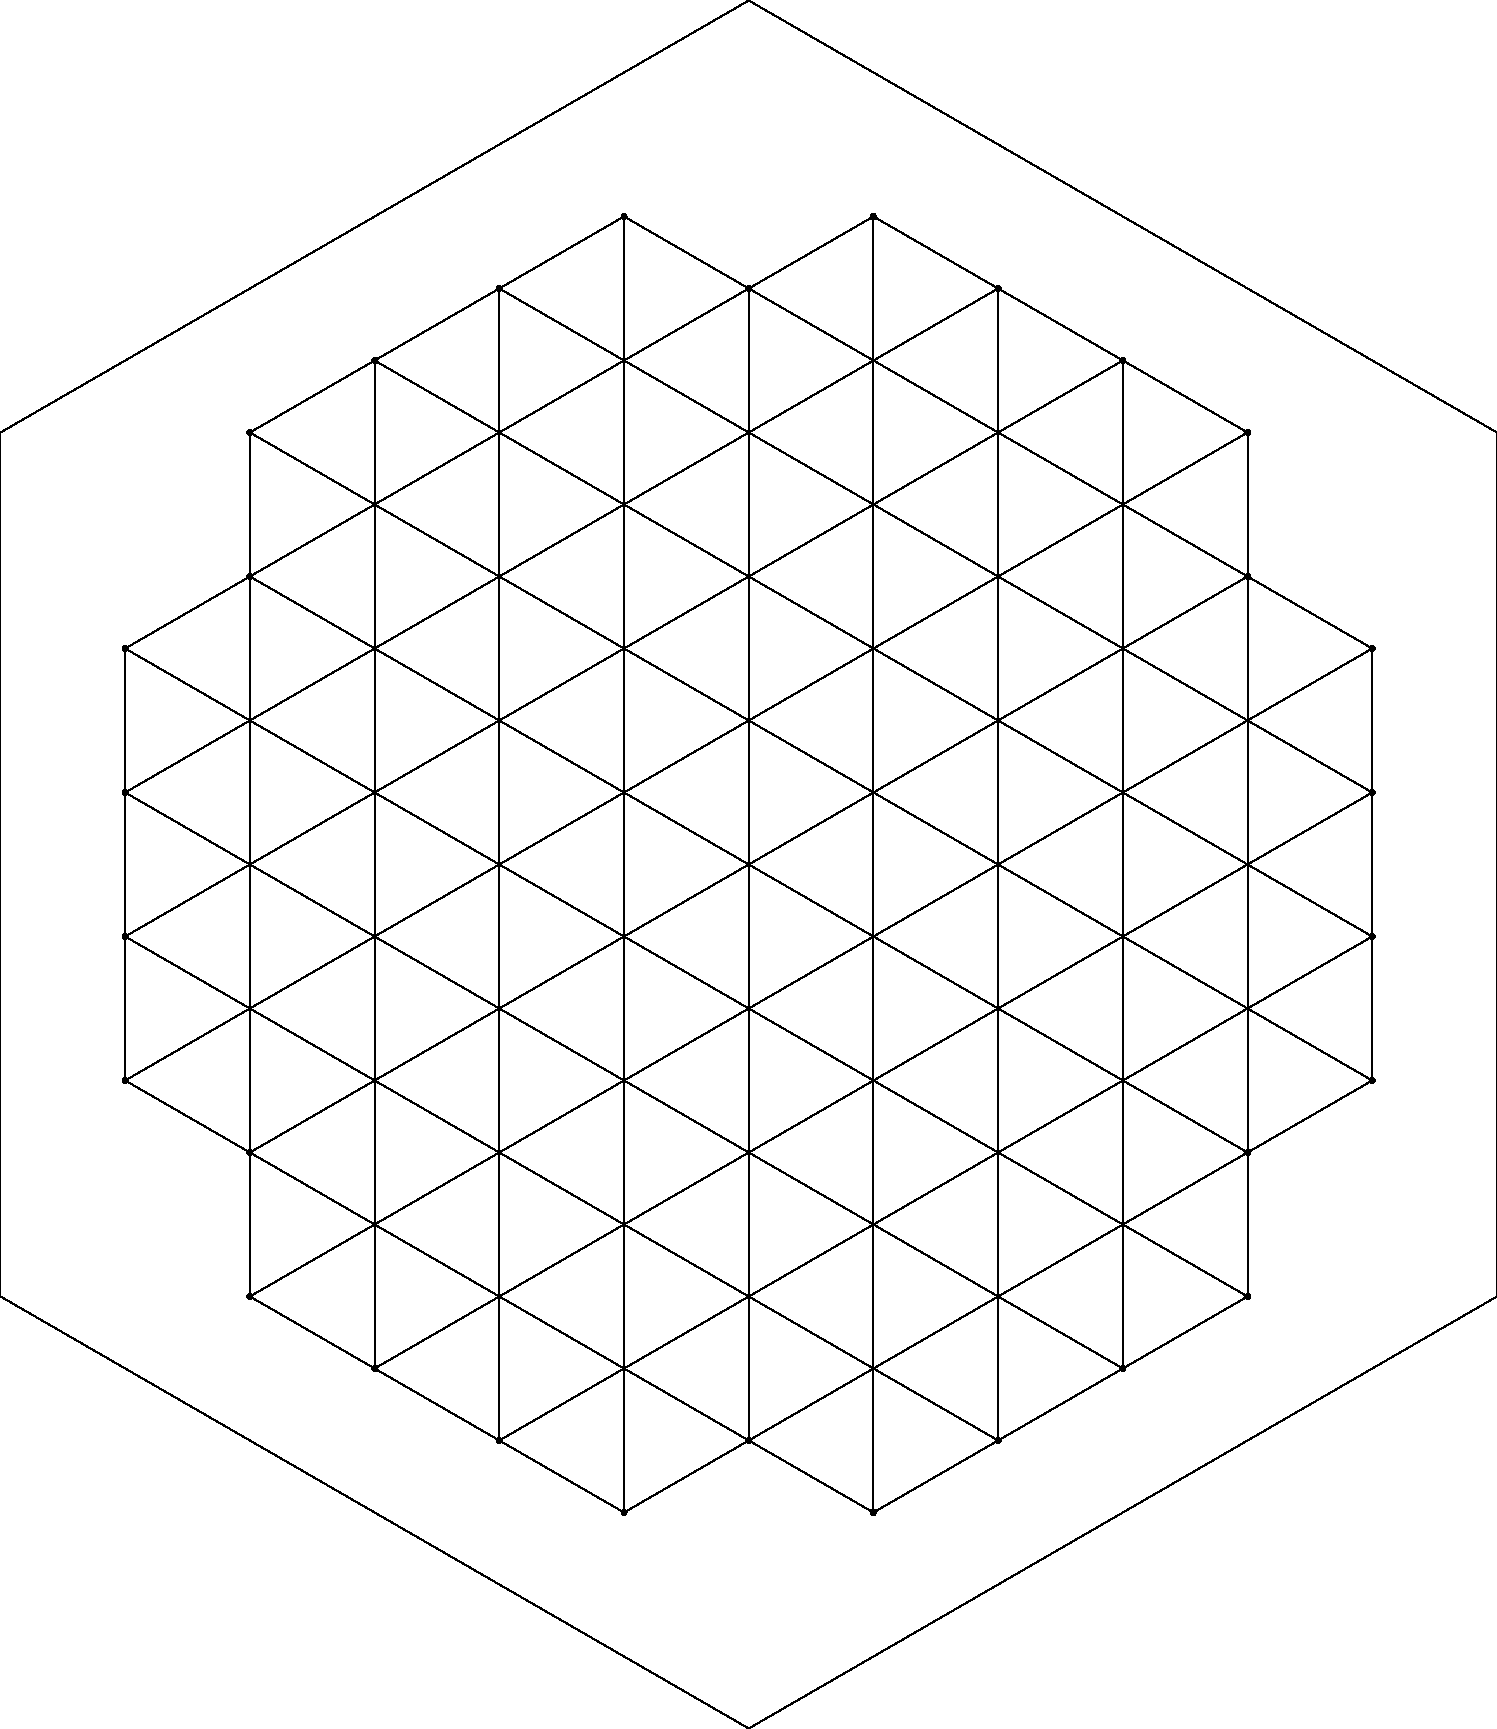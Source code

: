 unitsize(1inch);
real paperwidth=24inches;
real paperheight=24inches;
size(paperwidth,paperheight,IgnoreAspect);

// You might need to adjust this for your laser cutter
pen cutpen = black+linewidth(.001inches);

// This code is based on an up, downright coordinate system centered at a1.
// (a1 is actually just off the lower-left corner of the board; not a legal position)
pair dr = rotate(60)*down;
pair a1 = (0,0); // also one corner of the bounding hexagon

// We first define the board edge points, going clockwise around the board.

// Funny inner corner 
pair b2 = 1*dr + 1*up;

// Bottom-left edge
pair b1 = 1*dr + 0*up; 
pair c1 = 2*dr + 0*up;
pair d1 = 3*dr + 0*up;
pair e1 = 4*dr + 0*up;

// Funny inner corner
pair f2 = 5*dr + 1*up; 
 
// Bottom-right edge
pair g2 = 6*dr + 1*up;
pair h3 = 7*dr + 2*up;
pair i4 = 8*dr + 3*up;
pair j5 = 9*dr + 4*up;

// Funny inner corner
pair j6 = 9*dr + 5*up;

// Right edge of the board
pair k7 = 10*dr + 6*up;
pair k8 = 10*dr + 7*up;
pair k9 = 10*dr + 8*up;
pair k10 = 10*dr + 9*up;

// Funny inner corner
pair j10 = 9*dr + 9*up;
 
// Top-right edge
pair j11 = 9*dr + 10*up;
pair i11 = 8*dr + 10*up;
pair h11 = 7*dr + 10*up;
pair g11 = 6*dr + 10*up;

// Funny inner corner
pair f10 = 5*dr + 9*up;

// Top-left edge
pair e10 = 4*dr + 9*up;
pair d9 = 3*dr + 8*up;
pair c8 = 2*dr + 7*up;
pair b7 = 1*dr + 6*up;

// Funny inner corner
pair b6 = 1*dr + 5*up;

// Left edge
pair a5 = 0*dr + 4*up;
pair a4 = 0*dr + 3*up;
pair a3 = 0*dr + 2*up;
pair a2 = 0*dr + 1*up;

// Print the outer edge as dots as a sanity check
if(true){
	dot(b2);
	dot(b1);
	dot(c1);
	dot(d1);
	dot(e1);
	dot(f2);
	dot(g2);
	dot(h3);
	dot(i4);
	dot(j5);
	dot(j6);
	dot(k7);
	dot(k8);
	dot(k9);
	dot(k10);
	dot(j10);
	dot(j11);
	dot(i11);
	dot(h11);
	dot(g11);
	dot(f10);
	dot(e10);
	dot(d9);
	dot(c8);
	dot(b7);
	dot(b6);
	dot(a5);
	dot(a4);
	dot(a3);
	dot(a2);
}

// Define the vertical lines
path[] uplines = a2--a5
			^^b1--b7
			^^c1--c8
			^^d1--d9
			^^e1--e10
			^^f2--f10
			^^g2--g11
			^^h3--h11
			^^i4--i11
			^^j5--j11
			^^k7--k10;

// Define the other lines by rotation about the board center.
pair boardcenter = f2 + 4*up;
path[] uprightlines = rotate(-60, boardcenter)*uplines;
path[] upleftlines = rotate(60, boardcenter)*uplines;

// Define a hexagonal boundary for the board
pair hoc = a1-(dr+up); // Hexagon outer corner
path[] hexagon = hoc
				--rotate(60,boardcenter)*hoc
				--rotate(2*60,boardcenter)*hoc
				--rotate(3*60,boardcenter)*hoc
				--rotate(4*60,boardcenter)*hoc
				--rotate(5*60,boardcenter)*hoc
			--cycle;	

draw(hexagon);
draw(uplines);
draw(uprightlines);
draw(upleftlines);

